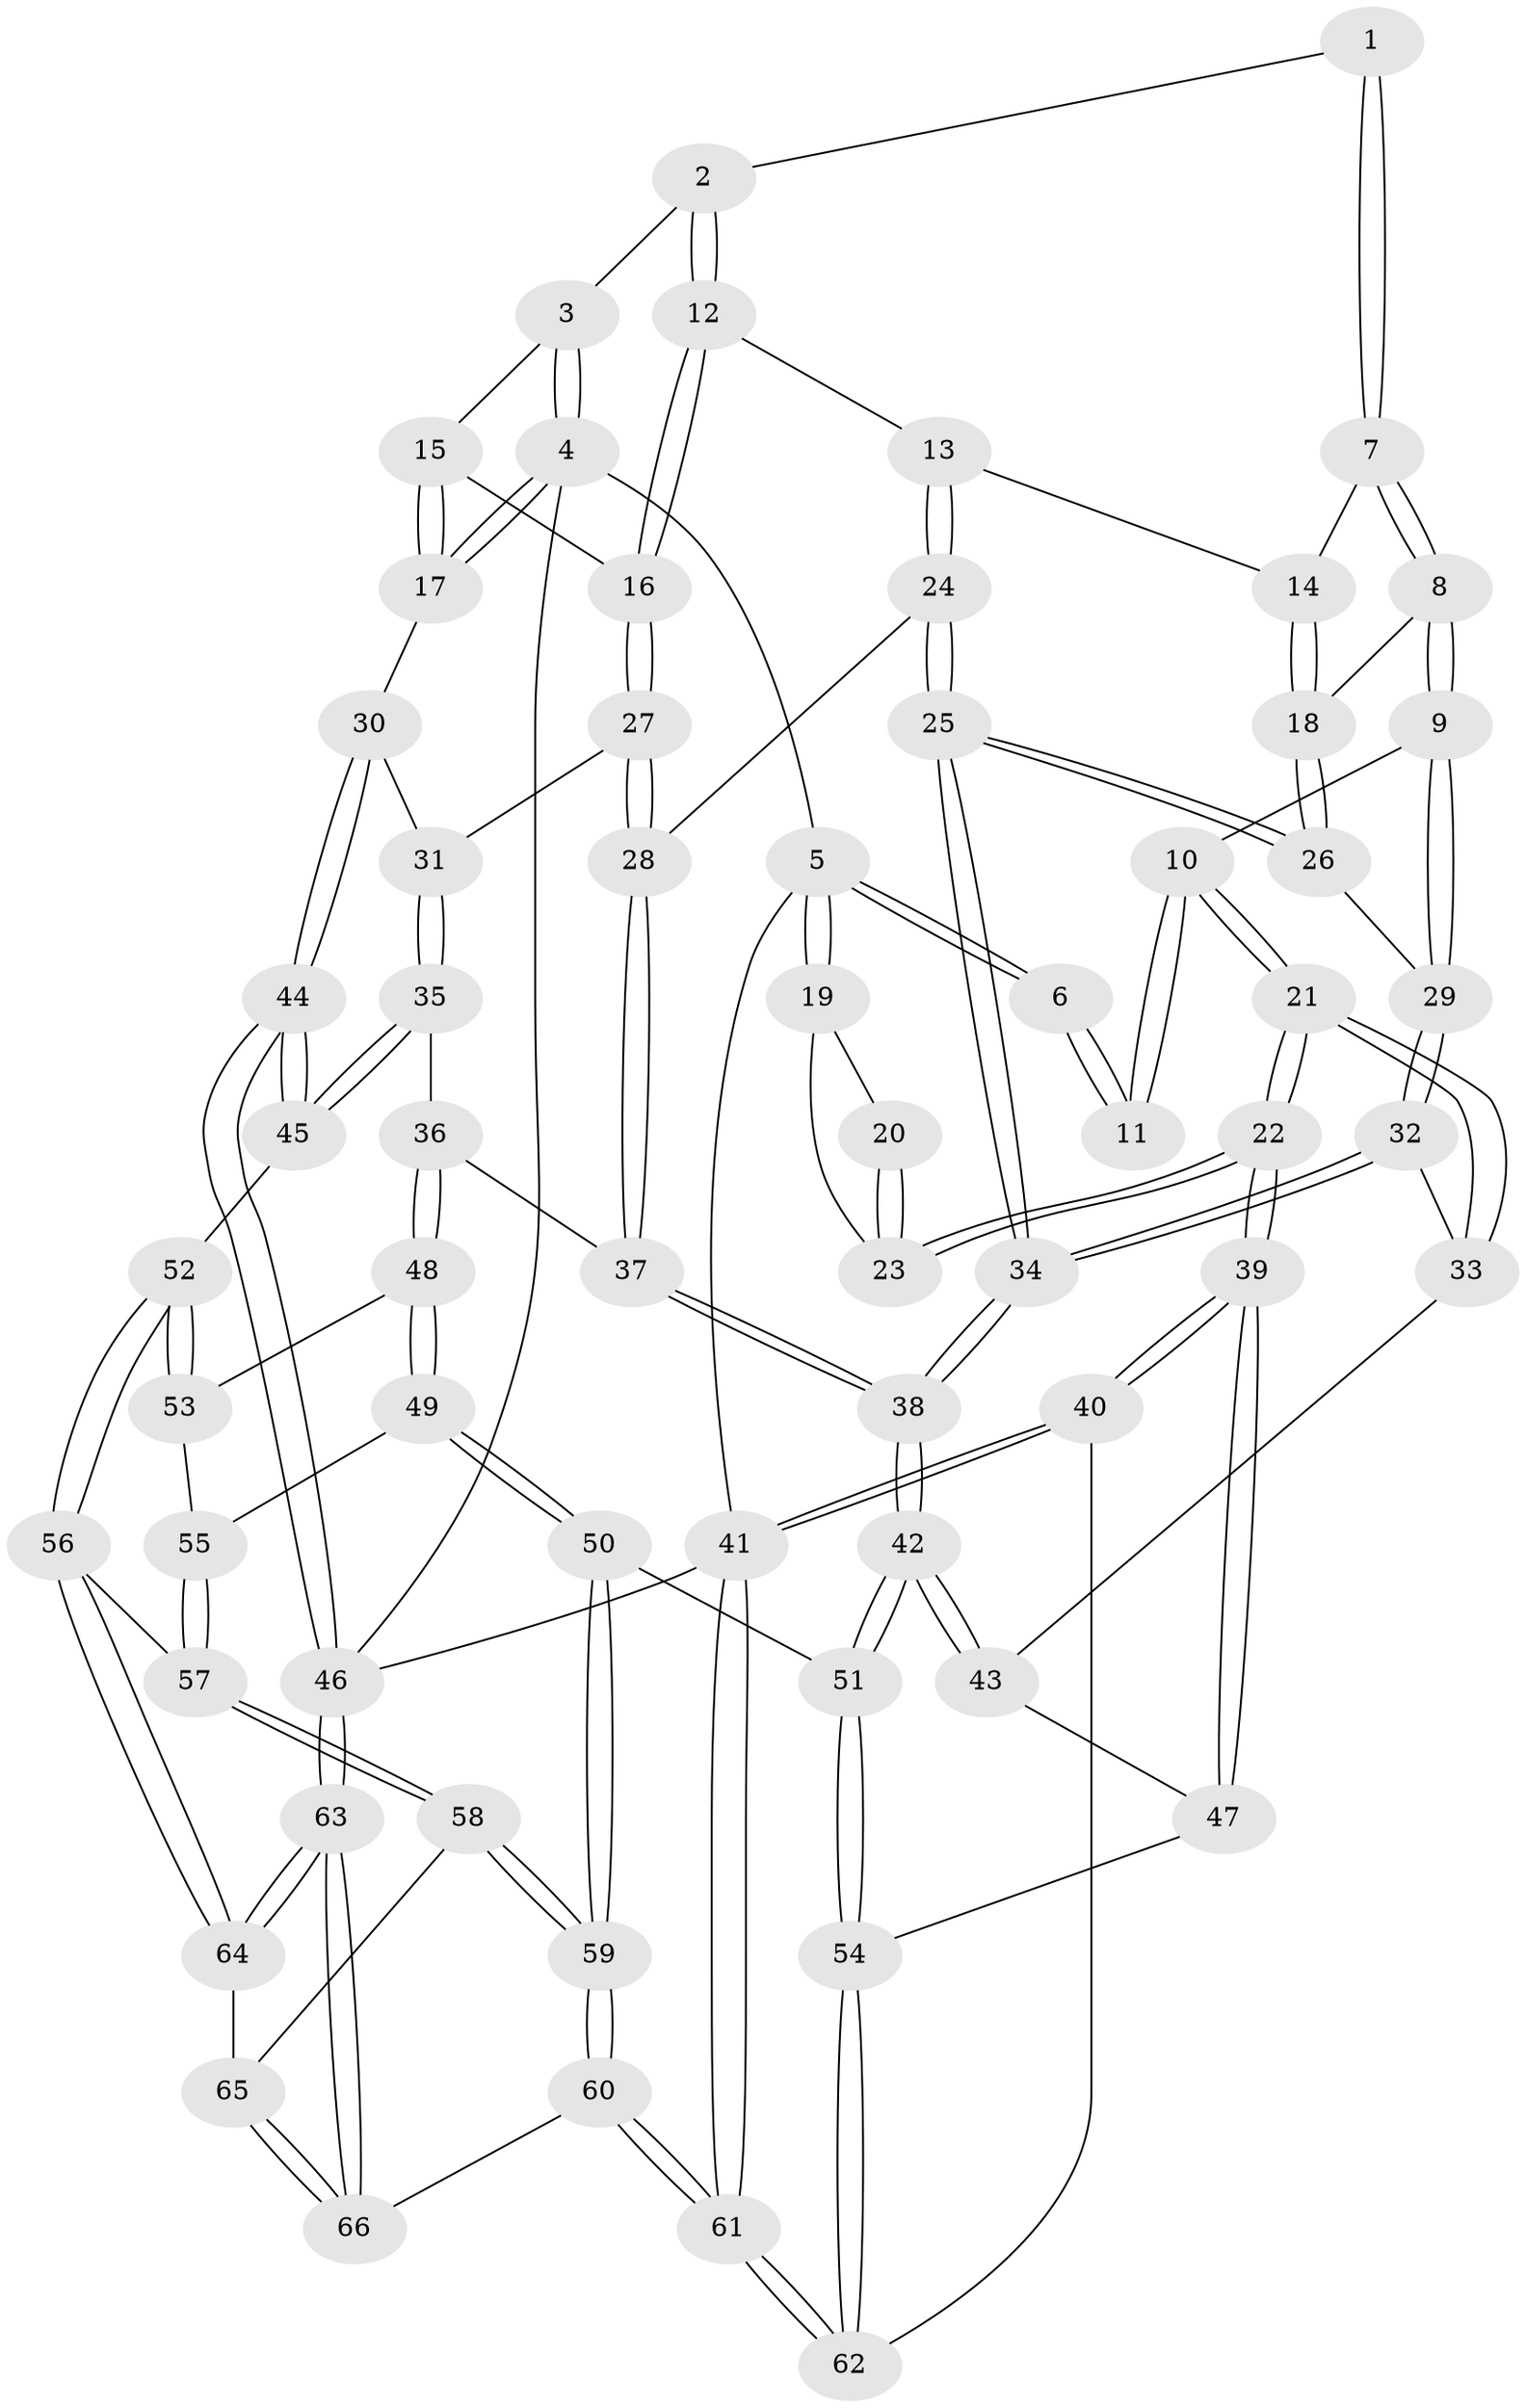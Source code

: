 // coarse degree distribution, {3: 0.475, 4: 0.45, 2: 0.05, 1: 0.025}
// Generated by graph-tools (version 1.1) at 2025/38/03/04/25 23:38:24]
// undirected, 66 vertices, 162 edges
graph export_dot {
  node [color=gray90,style=filled];
  1 [pos="+0.3612975419312438+0"];
  2 [pos="+0.5076940353668701+0"];
  3 [pos="+1+0"];
  4 [pos="+1+0"];
  5 [pos="+0+0"];
  6 [pos="+0.16328706765745601+0"];
  7 [pos="+0.3384341899845167+0.14880619308112378"];
  8 [pos="+0.21999566401463755+0.22520933273844315"];
  9 [pos="+0.20848205904150183+0.23168069338847513"];
  10 [pos="+0.13030288835184112+0.16849337976039938"];
  11 [pos="+0.12782985729117227+0.1587705388167767"];
  12 [pos="+0.6127763344017911+0.10777816495447676"];
  13 [pos="+0.522049342509358+0.19957074072192593"];
  14 [pos="+0.37758985268318035+0.190094460959657"];
  15 [pos="+0.8077969217565955+0.09846942667149974"];
  16 [pos="+0.7093792228431706+0.17332901873945655"];
  17 [pos="+1+0.22890379354109905"];
  18 [pos="+0.37572562974372+0.27065609329615586"];
  19 [pos="+0+0"];
  20 [pos="+0.0756620078117885+0.15143847248546843"];
  21 [pos="+0+0.3849520546442552"];
  22 [pos="+0+0.40221711947584904"];
  23 [pos="+0+0.20507378079673375"];
  24 [pos="+0.495244179143627+0.33078978699516065"];
  25 [pos="+0.4295568402815118+0.3988233290315328"];
  26 [pos="+0.3786837512574432+0.3056262121159689"];
  27 [pos="+0.7585225216561968+0.2903489767659098"];
  28 [pos="+0.7003932957672978+0.34597093087805847"];
  29 [pos="+0.21293965983319624+0.26783731107819025"];
  30 [pos="+1+0.2965015775792265"];
  31 [pos="+0.8139652570722915+0.31142656532788715"];
  32 [pos="+0.1987160610195684+0.3492069889212124"];
  33 [pos="+0.15491301680110556+0.3943252821478907"];
  34 [pos="+0.4225774613274901+0.4253157775334903"];
  35 [pos="+0.8272640897290361+0.5187604722509787"];
  36 [pos="+0.6557128650785021+0.5156057857221586"];
  37 [pos="+0.6390773536725894+0.5018474650426019"];
  38 [pos="+0.43908322585994397+0.5413304371404534"];
  39 [pos="+0+0.6104550163888693"];
  40 [pos="+0+0.6263756680426324"];
  41 [pos="+0+1"];
  42 [pos="+0.41487921813903006+0.5870523768413848"];
  43 [pos="+0.19611374439563659+0.5018373913112375"];
  44 [pos="+1+0.6882347954530933"];
  45 [pos="+0.9662629029960633+0.6752125674743634"];
  46 [pos="+1+1"];
  47 [pos="+0.10080126882140211+0.6006797503093882"];
  48 [pos="+0.6937625701891035+0.6072614315159326"];
  49 [pos="+0.5029204375169447+0.709233609446512"];
  50 [pos="+0.43068564401084936+0.6804253737427081"];
  51 [pos="+0.40994075653628426+0.6550114136348367"];
  52 [pos="+0.8167860657506247+0.7208515270509979"];
  53 [pos="+0.75537755465169+0.6950934734538942"];
  54 [pos="+0.254250431307301+0.7362460524650425"];
  55 [pos="+0.5611015003835853+0.7400504548655862"];
  56 [pos="+0.7449809829555502+0.858140575592622"];
  57 [pos="+0.6066841725756584+0.8282749081825731"];
  58 [pos="+0.5668346892054289+0.9306627008265334"];
  59 [pos="+0.4422719749805938+1"];
  60 [pos="+0.38253639629786407+1"];
  61 [pos="+0.023948428290765756+1"];
  62 [pos="+0.23134178436885292+0.7699168728104717"];
  63 [pos="+1+1"];
  64 [pos="+0.7481542916442274+0.8966484226350905"];
  65 [pos="+0.6442239526291136+0.9428634193194281"];
  66 [pos="+0.7350964210414236+1"];
  1 -- 2;
  1 -- 7;
  1 -- 7;
  2 -- 3;
  2 -- 12;
  2 -- 12;
  3 -- 4;
  3 -- 4;
  3 -- 15;
  4 -- 5;
  4 -- 17;
  4 -- 17;
  4 -- 46;
  5 -- 6;
  5 -- 6;
  5 -- 19;
  5 -- 19;
  5 -- 41;
  6 -- 11;
  6 -- 11;
  7 -- 8;
  7 -- 8;
  7 -- 14;
  8 -- 9;
  8 -- 9;
  8 -- 18;
  9 -- 10;
  9 -- 29;
  9 -- 29;
  10 -- 11;
  10 -- 11;
  10 -- 21;
  10 -- 21;
  12 -- 13;
  12 -- 16;
  12 -- 16;
  13 -- 14;
  13 -- 24;
  13 -- 24;
  14 -- 18;
  14 -- 18;
  15 -- 16;
  15 -- 17;
  15 -- 17;
  16 -- 27;
  16 -- 27;
  17 -- 30;
  18 -- 26;
  18 -- 26;
  19 -- 20;
  19 -- 23;
  20 -- 23;
  20 -- 23;
  21 -- 22;
  21 -- 22;
  21 -- 33;
  21 -- 33;
  22 -- 23;
  22 -- 23;
  22 -- 39;
  22 -- 39;
  24 -- 25;
  24 -- 25;
  24 -- 28;
  25 -- 26;
  25 -- 26;
  25 -- 34;
  25 -- 34;
  26 -- 29;
  27 -- 28;
  27 -- 28;
  27 -- 31;
  28 -- 37;
  28 -- 37;
  29 -- 32;
  29 -- 32;
  30 -- 31;
  30 -- 44;
  30 -- 44;
  31 -- 35;
  31 -- 35;
  32 -- 33;
  32 -- 34;
  32 -- 34;
  33 -- 43;
  34 -- 38;
  34 -- 38;
  35 -- 36;
  35 -- 45;
  35 -- 45;
  36 -- 37;
  36 -- 48;
  36 -- 48;
  37 -- 38;
  37 -- 38;
  38 -- 42;
  38 -- 42;
  39 -- 40;
  39 -- 40;
  39 -- 47;
  39 -- 47;
  40 -- 41;
  40 -- 41;
  40 -- 62;
  41 -- 61;
  41 -- 61;
  41 -- 46;
  42 -- 43;
  42 -- 43;
  42 -- 51;
  42 -- 51;
  43 -- 47;
  44 -- 45;
  44 -- 45;
  44 -- 46;
  44 -- 46;
  45 -- 52;
  46 -- 63;
  46 -- 63;
  47 -- 54;
  48 -- 49;
  48 -- 49;
  48 -- 53;
  49 -- 50;
  49 -- 50;
  49 -- 55;
  50 -- 51;
  50 -- 59;
  50 -- 59;
  51 -- 54;
  51 -- 54;
  52 -- 53;
  52 -- 53;
  52 -- 56;
  52 -- 56;
  53 -- 55;
  54 -- 62;
  54 -- 62;
  55 -- 57;
  55 -- 57;
  56 -- 57;
  56 -- 64;
  56 -- 64;
  57 -- 58;
  57 -- 58;
  58 -- 59;
  58 -- 59;
  58 -- 65;
  59 -- 60;
  59 -- 60;
  60 -- 61;
  60 -- 61;
  60 -- 66;
  61 -- 62;
  61 -- 62;
  63 -- 64;
  63 -- 64;
  63 -- 66;
  63 -- 66;
  64 -- 65;
  65 -- 66;
  65 -- 66;
}
